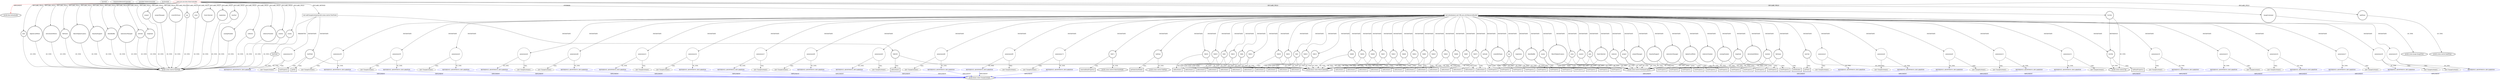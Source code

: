 digraph {
baseInfo[graphId=1800,category="extension_graph",isAnonymous=false,possibleRelation=true]
frameworkRelatedTypesInfo[0="javafx.fxml.Initializable"]
possibleCollaborationsInfo[0="1800~OVERRIDING_METHOD_DECLARATION-INSTANTIATION-~javafx.fxml.Initializable ~javafx.beans.value.ChangeListener ~false~true",1="1800~CLIENT_METHOD_DECLARATION-INSTANTIATION-~javafx.fxml.Initializable ~javafx.beans.value.ChangeListener ~false~true"]
locationInfo[projectName="amau-classifier",filePath="/amau-classifier/classifier-master/src/main/java/me/data/DataController.java",contextSignature="DataController",graphId="1800"]
0[label="main.java.me.data.DataController",vertexType="ROOT_CLIENT_CLASS_DECLARATION",isFrameworkType=false,color=red]
1[label="javafx.fxml.Initializable",vertexType="FRAMEWORK_INTERFACE_TYPE",isFrameworkType=true,peripheries=2]
2[label="catalogNumber",vertexType="FIELD_DECLARATION",isFrameworkType=true,peripheries=2,shape=circle]
3[label="javafx.scene.control.TextField",vertexType="FRAMEWORK_CLASS_TYPE",isFrameworkType=true,peripheries=2]
4[label="collector",vertexType="FIELD_DECLARATION",isFrameworkType=true,peripheries=2,shape=circle]
6[label="collectorNumber",vertexType="FIELD_DECLARATION",isFrameworkType=true,peripheries=2,shape=circle]
8[label="country",vertexType="FIELD_DECLARATION",isFrameworkType=true,peripheries=2,shape=circle]
10[label="county",vertexType="FIELD_DECLARATION",isFrameworkType=true,peripheries=2,shape=circle]
12[label="date",vertexType="FIELD_DECLARATION",isFrameworkType=true,peripheries=2,shape=circle]
14[label="digitalCardWork",vertexType="FIELD_DECLARATION",isFrameworkType=true,peripheries=2,shape=circle]
16[label="elevationInMeters",vertexType="FIELD_DECLARATION",isFrameworkType=true,peripheries=2,shape=circle]
18[label="fileName",vertexType="FIELD_DECLARATION",isFrameworkType=true,peripheries=2,shape=circle]
20[label="filmOrDigitalCamera",vertexType="FIELD_DECLARATION",isFrameworkType=true,peripheries=2,shape=circle]
22[label="finantialSupport",vertexType="FIELD_DECLARATION",isFrameworkType=true,peripheries=2,shape=circle]
24[label="identifiedBy",vertexType="FIELD_DECLARATION",isFrameworkType=true,peripheries=2,shape=circle]
26[label="imageContainer",vertexType="FIELD_DECLARATION",isFrameworkType=true,peripheries=2,shape=circle]
27[label="javafx.scene.image.ImageView",vertexType="FRAMEWORK_CLASS_TYPE",isFrameworkType=true,peripheries=2]
28[label="laboratoryManager",vertexType="FIELD_DECLARATION",isFrameworkType=true,peripheries=2,shape=circle]
30[label="latitude",vertexType="FIELD_DECLARATION",isFrameworkType=true,peripheries=2,shape=circle]
32[label="liveTab",vertexType="FIELD_DECLARATION",isFrameworkType=true,peripheries=2,shape=circle]
33[label="javafx.scene.control.Tab",vertexType="FRAMEWORK_CLASS_TYPE",isFrameworkType=true,peripheries=2]
34[label="longitude",vertexType="FIELD_DECLARATION",isFrameworkType=true,peripheries=2,shape=circle]
36[label="project",vertexType="FIELD_DECLARATION",isFrameworkType=true,peripheries=2,shape=circle]
38[label="projectManager",vertexType="FIELD_DECLARATION",isFrameworkType=true,peripheries=2,shape=circle]
40[label="scientificName",vertexType="FIELD_DECLARATION",isFrameworkType=true,peripheries=2,shape=circle]
42[label="sex",vertexType="FIELD_DECLARATION",isFrameworkType=true,peripheries=2,shape=circle]
44[label="splitPane",vertexType="FIELD_DECLARATION",isFrameworkType=true,peripheries=2,shape=circle]
45[label="javafx.scene.control.SplitPane",vertexType="FRAMEWORK_CLASS_TYPE",isFrameworkType=true,peripheries=2]
46[label="state",vertexType="FIELD_DECLARATION",isFrameworkType=true,peripheries=2,shape=circle]
48[label="timeCollected",vertexType="FIELD_DECLARATION",isFrameworkType=true,peripheries=2,shape=circle]
50[label="vegetation",vertexType="FIELD_DECLARATION",isFrameworkType=true,peripheries=2,shape=circle]
52[label="weather",vertexType="FIELD_DECLARATION",isFrameworkType=true,peripheries=2,shape=circle]
54[label="void initialize(java.net.URL,java.util.ResourceBundle)",vertexType="OVERRIDING_METHOD_DECLARATION",isFrameworkType=false,shape=box]
55[label="fileName",vertexType="VARIABLE_EXPRESION",isFrameworkType=true,peripheries=2,shape=circle]
57[label="javafx.scene.control.TextInputControl",vertexType="FRAMEWORK_CLASS_TYPE",isFrameworkType=true,peripheries=2]
56[label="setEditable()",vertexType="INSIDE_CALL",isFrameworkType=true,peripheries=2,shape=box]
58[label="VAR1",vertexType="VARIABLE_EXPRESION",isFrameworkType=true,peripheries=2,shape=circle]
60[label="javafx.beans.value.ObservableValue",vertexType="FRAMEWORK_INTERFACE_TYPE",isFrameworkType=true,peripheries=2]
59[label="addListener()",vertexType="INSIDE_CALL",isFrameworkType=true,peripheries=2,shape=box]
61[label="scientificName",vertexType="VARIABLE_EXPRESION",isFrameworkType=true,peripheries=2,shape=circle]
62[label="textProperty()",vertexType="INSIDE_CALL",isFrameworkType=true,peripheries=2,shape=box]
65[label="anonymous3",vertexType="VARIABLE_EXPRESION",isFrameworkType=false,shape=circle]
66[label="REFERENCE_ANONYMOUS_DECLARATION",vertexType="REFERENCE_ANONYMOUS_DECLARATION",isFrameworkType=false,color=blue]
67[label="javafx.beans.value.ChangeListener",vertexType="FRAMEWORK_INTERFACE_TYPE",isFrameworkType=true,peripheries=2]
64[label="new ChangeListener()",vertexType="CONSTRUCTOR_CALL",isFrameworkType=false]
68[label="VAR4",vertexType="VARIABLE_EXPRESION",isFrameworkType=true,peripheries=2,shape=circle]
69[label="addListener()",vertexType="INSIDE_CALL",isFrameworkType=true,peripheries=2,shape=box]
71[label="sex",vertexType="VARIABLE_EXPRESION",isFrameworkType=true,peripheries=2,shape=circle]
72[label="textProperty()",vertexType="INSIDE_CALL",isFrameworkType=true,peripheries=2,shape=box]
75[label="anonymous6",vertexType="VARIABLE_EXPRESION",isFrameworkType=false,shape=circle]
76[label="REFERENCE_ANONYMOUS_DECLARATION",vertexType="REFERENCE_ANONYMOUS_DECLARATION",isFrameworkType=false,color=blue]
74[label="new ChangeListener()",vertexType="CONSTRUCTOR_CALL",isFrameworkType=false]
78[label="VAR7",vertexType="VARIABLE_EXPRESION",isFrameworkType=true,peripheries=2,shape=circle]
79[label="addListener()",vertexType="INSIDE_CALL",isFrameworkType=true,peripheries=2,shape=box]
81[label="latitude",vertexType="VARIABLE_EXPRESION",isFrameworkType=true,peripheries=2,shape=circle]
82[label="textProperty()",vertexType="INSIDE_CALL",isFrameworkType=true,peripheries=2,shape=box]
85[label="anonymous9",vertexType="VARIABLE_EXPRESION",isFrameworkType=false,shape=circle]
86[label="REFERENCE_ANONYMOUS_DECLARATION",vertexType="REFERENCE_ANONYMOUS_DECLARATION",isFrameworkType=false,color=blue]
84[label="new ChangeListener()",vertexType="CONSTRUCTOR_CALL",isFrameworkType=false]
88[label="VAR10",vertexType="VARIABLE_EXPRESION",isFrameworkType=true,peripheries=2,shape=circle]
89[label="addListener()",vertexType="INSIDE_CALL",isFrameworkType=true,peripheries=2,shape=box]
91[label="longitude",vertexType="VARIABLE_EXPRESION",isFrameworkType=true,peripheries=2,shape=circle]
92[label="textProperty()",vertexType="INSIDE_CALL",isFrameworkType=true,peripheries=2,shape=box]
95[label="anonymous12",vertexType="VARIABLE_EXPRESION",isFrameworkType=false,shape=circle]
96[label="REFERENCE_ANONYMOUS_DECLARATION",vertexType="REFERENCE_ANONYMOUS_DECLARATION",isFrameworkType=false,color=blue]
94[label="new ChangeListener()",vertexType="CONSTRUCTOR_CALL",isFrameworkType=false]
98[label="VAR13",vertexType="VARIABLE_EXPRESION",isFrameworkType=true,peripheries=2,shape=circle]
99[label="addListener()",vertexType="INSIDE_CALL",isFrameworkType=true,peripheries=2,shape=box]
101[label="elevationInMeters",vertexType="VARIABLE_EXPRESION",isFrameworkType=true,peripheries=2,shape=circle]
102[label="textProperty()",vertexType="INSIDE_CALL",isFrameworkType=true,peripheries=2,shape=box]
105[label="anonymous15",vertexType="VARIABLE_EXPRESION",isFrameworkType=false,shape=circle]
106[label="REFERENCE_ANONYMOUS_DECLARATION",vertexType="REFERENCE_ANONYMOUS_DECLARATION",isFrameworkType=false,color=blue]
104[label="new ChangeListener()",vertexType="CONSTRUCTOR_CALL",isFrameworkType=false]
108[label="VAR16",vertexType="VARIABLE_EXPRESION",isFrameworkType=true,peripheries=2,shape=circle]
109[label="addListener()",vertexType="INSIDE_CALL",isFrameworkType=true,peripheries=2,shape=box]
111[label="weather",vertexType="VARIABLE_EXPRESION",isFrameworkType=true,peripheries=2,shape=circle]
112[label="textProperty()",vertexType="INSIDE_CALL",isFrameworkType=true,peripheries=2,shape=box]
115[label="anonymous18",vertexType="VARIABLE_EXPRESION",isFrameworkType=false,shape=circle]
116[label="REFERENCE_ANONYMOUS_DECLARATION",vertexType="REFERENCE_ANONYMOUS_DECLARATION",isFrameworkType=false,color=blue]
114[label="new ChangeListener()",vertexType="CONSTRUCTOR_CALL",isFrameworkType=false]
118[label="VAR19",vertexType="VARIABLE_EXPRESION",isFrameworkType=true,peripheries=2,shape=circle]
119[label="addListener()",vertexType="INSIDE_CALL",isFrameworkType=true,peripheries=2,shape=box]
121[label="vegetation",vertexType="VARIABLE_EXPRESION",isFrameworkType=true,peripheries=2,shape=circle]
122[label="textProperty()",vertexType="INSIDE_CALL",isFrameworkType=true,peripheries=2,shape=box]
125[label="anonymous21",vertexType="VARIABLE_EXPRESION",isFrameworkType=false,shape=circle]
126[label="REFERENCE_ANONYMOUS_DECLARATION",vertexType="REFERENCE_ANONYMOUS_DECLARATION",isFrameworkType=false,color=blue]
124[label="new ChangeListener()",vertexType="CONSTRUCTOR_CALL",isFrameworkType=false]
128[label="VAR22",vertexType="VARIABLE_EXPRESION",isFrameworkType=true,peripheries=2,shape=circle]
129[label="addListener()",vertexType="INSIDE_CALL",isFrameworkType=true,peripheries=2,shape=box]
131[label="county",vertexType="VARIABLE_EXPRESION",isFrameworkType=true,peripheries=2,shape=circle]
132[label="textProperty()",vertexType="INSIDE_CALL",isFrameworkType=true,peripheries=2,shape=box]
135[label="anonymous24",vertexType="VARIABLE_EXPRESION",isFrameworkType=false,shape=circle]
136[label="REFERENCE_ANONYMOUS_DECLARATION",vertexType="REFERENCE_ANONYMOUS_DECLARATION",isFrameworkType=false,color=blue]
134[label="new ChangeListener()",vertexType="CONSTRUCTOR_CALL",isFrameworkType=false]
138[label="VAR25",vertexType="VARIABLE_EXPRESION",isFrameworkType=true,peripheries=2,shape=circle]
139[label="addListener()",vertexType="INSIDE_CALL",isFrameworkType=true,peripheries=2,shape=box]
141[label="state",vertexType="VARIABLE_EXPRESION",isFrameworkType=true,peripheries=2,shape=circle]
142[label="textProperty()",vertexType="INSIDE_CALL",isFrameworkType=true,peripheries=2,shape=box]
145[label="anonymous27",vertexType="VARIABLE_EXPRESION",isFrameworkType=false,shape=circle]
146[label="REFERENCE_ANONYMOUS_DECLARATION",vertexType="REFERENCE_ANONYMOUS_DECLARATION",isFrameworkType=false,color=blue]
144[label="new ChangeListener()",vertexType="CONSTRUCTOR_CALL",isFrameworkType=false]
148[label="VAR28",vertexType="VARIABLE_EXPRESION",isFrameworkType=true,peripheries=2,shape=circle]
149[label="addListener()",vertexType="INSIDE_CALL",isFrameworkType=true,peripheries=2,shape=box]
151[label="country",vertexType="VARIABLE_EXPRESION",isFrameworkType=true,peripheries=2,shape=circle]
152[label="textProperty()",vertexType="INSIDE_CALL",isFrameworkType=true,peripheries=2,shape=box]
155[label="anonymous30",vertexType="VARIABLE_EXPRESION",isFrameworkType=false,shape=circle]
156[label="REFERENCE_ANONYMOUS_DECLARATION",vertexType="REFERENCE_ANONYMOUS_DECLARATION",isFrameworkType=false,color=blue]
154[label="new ChangeListener()",vertexType="CONSTRUCTOR_CALL",isFrameworkType=false]
158[label="VAR31",vertexType="VARIABLE_EXPRESION",isFrameworkType=true,peripheries=2,shape=circle]
159[label="addListener()",vertexType="INSIDE_CALL",isFrameworkType=true,peripheries=2,shape=box]
161[label="date",vertexType="VARIABLE_EXPRESION",isFrameworkType=true,peripheries=2,shape=circle]
162[label="textProperty()",vertexType="INSIDE_CALL",isFrameworkType=true,peripheries=2,shape=box]
165[label="anonymous33",vertexType="VARIABLE_EXPRESION",isFrameworkType=false,shape=circle]
166[label="REFERENCE_ANONYMOUS_DECLARATION",vertexType="REFERENCE_ANONYMOUS_DECLARATION",isFrameworkType=false,color=blue]
164[label="new ChangeListener()",vertexType="CONSTRUCTOR_CALL",isFrameworkType=false]
168[label="VAR34",vertexType="VARIABLE_EXPRESION",isFrameworkType=true,peripheries=2,shape=circle]
169[label="addListener()",vertexType="INSIDE_CALL",isFrameworkType=true,peripheries=2,shape=box]
171[label="timeCollected",vertexType="VARIABLE_EXPRESION",isFrameworkType=true,peripheries=2,shape=circle]
172[label="textProperty()",vertexType="INSIDE_CALL",isFrameworkType=true,peripheries=2,shape=box]
175[label="anonymous36",vertexType="VARIABLE_EXPRESION",isFrameworkType=false,shape=circle]
176[label="REFERENCE_ANONYMOUS_DECLARATION",vertexType="REFERENCE_ANONYMOUS_DECLARATION",isFrameworkType=false,color=blue]
174[label="new ChangeListener()",vertexType="CONSTRUCTOR_CALL",isFrameworkType=false]
178[label="VAR37",vertexType="VARIABLE_EXPRESION",isFrameworkType=true,peripheries=2,shape=circle]
179[label="addListener()",vertexType="INSIDE_CALL",isFrameworkType=true,peripheries=2,shape=box]
181[label="collector",vertexType="VARIABLE_EXPRESION",isFrameworkType=true,peripheries=2,shape=circle]
182[label="textProperty()",vertexType="INSIDE_CALL",isFrameworkType=true,peripheries=2,shape=box]
185[label="anonymous39",vertexType="VARIABLE_EXPRESION",isFrameworkType=false,shape=circle]
186[label="REFERENCE_ANONYMOUS_DECLARATION",vertexType="REFERENCE_ANONYMOUS_DECLARATION",isFrameworkType=false,color=blue]
184[label="new ChangeListener()",vertexType="CONSTRUCTOR_CALL",isFrameworkType=false]
188[label="VAR40",vertexType="VARIABLE_EXPRESION",isFrameworkType=true,peripheries=2,shape=circle]
189[label="addListener()",vertexType="INSIDE_CALL",isFrameworkType=true,peripheries=2,shape=box]
191[label="collectorNumber",vertexType="VARIABLE_EXPRESION",isFrameworkType=true,peripheries=2,shape=circle]
192[label="textProperty()",vertexType="INSIDE_CALL",isFrameworkType=true,peripheries=2,shape=box]
195[label="anonymous42",vertexType="VARIABLE_EXPRESION",isFrameworkType=false,shape=circle]
196[label="REFERENCE_ANONYMOUS_DECLARATION",vertexType="REFERENCE_ANONYMOUS_DECLARATION",isFrameworkType=false,color=blue]
194[label="new ChangeListener()",vertexType="CONSTRUCTOR_CALL",isFrameworkType=false]
198[label="VAR43",vertexType="VARIABLE_EXPRESION",isFrameworkType=true,peripheries=2,shape=circle]
199[label="addListener()",vertexType="INSIDE_CALL",isFrameworkType=true,peripheries=2,shape=box]
201[label="catalogNumber",vertexType="VARIABLE_EXPRESION",isFrameworkType=true,peripheries=2,shape=circle]
202[label="textProperty()",vertexType="INSIDE_CALL",isFrameworkType=true,peripheries=2,shape=box]
205[label="anonymous45",vertexType="VARIABLE_EXPRESION",isFrameworkType=false,shape=circle]
206[label="REFERENCE_ANONYMOUS_DECLARATION",vertexType="REFERENCE_ANONYMOUS_DECLARATION",isFrameworkType=false,color=blue]
204[label="new ChangeListener()",vertexType="CONSTRUCTOR_CALL",isFrameworkType=false]
208[label="VAR46",vertexType="VARIABLE_EXPRESION",isFrameworkType=true,peripheries=2,shape=circle]
209[label="addListener()",vertexType="INSIDE_CALL",isFrameworkType=true,peripheries=2,shape=box]
211[label="identifiedBy",vertexType="VARIABLE_EXPRESION",isFrameworkType=true,peripheries=2,shape=circle]
212[label="textProperty()",vertexType="INSIDE_CALL",isFrameworkType=true,peripheries=2,shape=box]
215[label="anonymous48",vertexType="VARIABLE_EXPRESION",isFrameworkType=false,shape=circle]
216[label="REFERENCE_ANONYMOUS_DECLARATION",vertexType="REFERENCE_ANONYMOUS_DECLARATION",isFrameworkType=false,color=blue]
214[label="new ChangeListener()",vertexType="CONSTRUCTOR_CALL",isFrameworkType=false]
218[label="VAR49",vertexType="VARIABLE_EXPRESION",isFrameworkType=true,peripheries=2,shape=circle]
219[label="addListener()",vertexType="INSIDE_CALL",isFrameworkType=true,peripheries=2,shape=box]
221[label="filmOrDigitalCamera",vertexType="VARIABLE_EXPRESION",isFrameworkType=true,peripheries=2,shape=circle]
222[label="textProperty()",vertexType="INSIDE_CALL",isFrameworkType=true,peripheries=2,shape=box]
225[label="anonymous51",vertexType="VARIABLE_EXPRESION",isFrameworkType=false,shape=circle]
226[label="REFERENCE_ANONYMOUS_DECLARATION",vertexType="REFERENCE_ANONYMOUS_DECLARATION",isFrameworkType=false,color=blue]
224[label="new ChangeListener()",vertexType="CONSTRUCTOR_CALL",isFrameworkType=false]
228[label="VAR52",vertexType="VARIABLE_EXPRESION",isFrameworkType=true,peripheries=2,shape=circle]
229[label="addListener()",vertexType="INSIDE_CALL",isFrameworkType=true,peripheries=2,shape=box]
231[label="project",vertexType="VARIABLE_EXPRESION",isFrameworkType=true,peripheries=2,shape=circle]
232[label="textProperty()",vertexType="INSIDE_CALL",isFrameworkType=true,peripheries=2,shape=box]
235[label="anonymous54",vertexType="VARIABLE_EXPRESION",isFrameworkType=false,shape=circle]
236[label="REFERENCE_ANONYMOUS_DECLARATION",vertexType="REFERENCE_ANONYMOUS_DECLARATION",isFrameworkType=false,color=blue]
234[label="new ChangeListener()",vertexType="CONSTRUCTOR_CALL",isFrameworkType=false]
238[label="VAR55",vertexType="VARIABLE_EXPRESION",isFrameworkType=true,peripheries=2,shape=circle]
239[label="addListener()",vertexType="INSIDE_CALL",isFrameworkType=true,peripheries=2,shape=box]
241[label="projectManager",vertexType="VARIABLE_EXPRESION",isFrameworkType=true,peripheries=2,shape=circle]
242[label="textProperty()",vertexType="INSIDE_CALL",isFrameworkType=true,peripheries=2,shape=box]
245[label="anonymous57",vertexType="VARIABLE_EXPRESION",isFrameworkType=false,shape=circle]
246[label="REFERENCE_ANONYMOUS_DECLARATION",vertexType="REFERENCE_ANONYMOUS_DECLARATION",isFrameworkType=false,color=blue]
244[label="new ChangeListener()",vertexType="CONSTRUCTOR_CALL",isFrameworkType=false]
248[label="VAR58",vertexType="VARIABLE_EXPRESION",isFrameworkType=true,peripheries=2,shape=circle]
249[label="addListener()",vertexType="INSIDE_CALL",isFrameworkType=true,peripheries=2,shape=box]
251[label="finantialSupport",vertexType="VARIABLE_EXPRESION",isFrameworkType=true,peripheries=2,shape=circle]
252[label="textProperty()",vertexType="INSIDE_CALL",isFrameworkType=true,peripheries=2,shape=box]
255[label="anonymous60",vertexType="VARIABLE_EXPRESION",isFrameworkType=false,shape=circle]
256[label="REFERENCE_ANONYMOUS_DECLARATION",vertexType="REFERENCE_ANONYMOUS_DECLARATION",isFrameworkType=false,color=blue]
254[label="new ChangeListener()",vertexType="CONSTRUCTOR_CALL",isFrameworkType=false]
258[label="VAR61",vertexType="VARIABLE_EXPRESION",isFrameworkType=true,peripheries=2,shape=circle]
259[label="addListener()",vertexType="INSIDE_CALL",isFrameworkType=true,peripheries=2,shape=box]
261[label="laboratoryManager",vertexType="VARIABLE_EXPRESION",isFrameworkType=true,peripheries=2,shape=circle]
262[label="textProperty()",vertexType="INSIDE_CALL",isFrameworkType=true,peripheries=2,shape=box]
265[label="anonymous63",vertexType="VARIABLE_EXPRESION",isFrameworkType=false,shape=circle]
266[label="REFERENCE_ANONYMOUS_DECLARATION",vertexType="REFERENCE_ANONYMOUS_DECLARATION",isFrameworkType=false,color=blue]
264[label="new ChangeListener()",vertexType="CONSTRUCTOR_CALL",isFrameworkType=false]
268[label="VAR64",vertexType="VARIABLE_EXPRESION",isFrameworkType=true,peripheries=2,shape=circle]
269[label="addListener()",vertexType="INSIDE_CALL",isFrameworkType=true,peripheries=2,shape=box]
271[label="digitalCardWork",vertexType="VARIABLE_EXPRESION",isFrameworkType=true,peripheries=2,shape=circle]
272[label="textProperty()",vertexType="INSIDE_CALL",isFrameworkType=true,peripheries=2,shape=box]
275[label="anonymous66",vertexType="VARIABLE_EXPRESION",isFrameworkType=false,shape=circle]
276[label="REFERENCE_ANONYMOUS_DECLARATION",vertexType="REFERENCE_ANONYMOUS_DECLARATION",isFrameworkType=false,color=blue]
274[label="new ChangeListener()",vertexType="CONSTRUCTOR_CALL",isFrameworkType=false]
278[label="VAR67",vertexType="VARIABLE_EXPRESION",isFrameworkType=true,peripheries=2,shape=circle]
279[label="addListener()",vertexType="INSIDE_CALL",isFrameworkType=true,peripheries=2,shape=box]
281[label="liveTab",vertexType="VARIABLE_EXPRESION",isFrameworkType=true,peripheries=2,shape=circle]
282[label="tabPaneProperty()",vertexType="INSIDE_CALL",isFrameworkType=true,peripheries=2,shape=box]
285[label="anonymous69",vertexType="VARIABLE_EXPRESION",isFrameworkType=false,shape=circle]
286[label="REFERENCE_ANONYMOUS_DECLARATION",vertexType="REFERENCE_ANONYMOUS_DECLARATION",isFrameworkType=false,color=blue]
284[label="new ChangeListener()",vertexType="CONSTRUCTOR_CALL",isFrameworkType=false]
288[label="VAR70",vertexType="VARIABLE_EXPRESION",isFrameworkType=true,peripheries=2,shape=circle]
289[label="addListener()",vertexType="INSIDE_CALL",isFrameworkType=true,peripheries=2,shape=box]
291[label="VAR71",vertexType="VARIABLE_EXPRESION",isFrameworkType=true,peripheries=2,shape=circle]
293[label="javafx.scene.control.SelectionModel",vertexType="FRAMEWORK_CLASS_TYPE",isFrameworkType=true,peripheries=2]
292[label="selectedItemProperty()",vertexType="INSIDE_CALL",isFrameworkType=true,peripheries=2,shape=box]
294[label="tabPane",vertexType="VARIABLE_EXPRESION",isFrameworkType=true,peripheries=2,shape=circle]
296[label="javafx.scene.control.TabPane",vertexType="FRAMEWORK_CLASS_TYPE",isFrameworkType=true,peripheries=2]
295[label="getSelectionModel()",vertexType="INSIDE_CALL",isFrameworkType=true,peripheries=2,shape=box]
298[label="anonymous73",vertexType="VARIABLE_EXPRESION",isFrameworkType=false,shape=circle]
299[label="REFERENCE_ANONYMOUS_DECLARATION",vertexType="REFERENCE_ANONYMOUS_DECLARATION",isFrameworkType=false,color=blue]
297[label="new ChangeListener()",vertexType="CONSTRUCTOR_CALL",isFrameworkType=false]
301[label="newTab",vertexType="VARIABLE_EXPRESION",isFrameworkType=true,peripheries=2,shape=circle]
302[label="getText()",vertexType="INSIDE_CALL",isFrameworkType=true,peripheries=2,shape=box]
380[label="void addChangeListener(javafx.scene.control.TextField)",vertexType="CLIENT_METHOD_DECLARATION",isFrameworkType=false,shape=box]
381[label="textField",vertexType="PARAMETER_DECLARATION",isFrameworkType=true,peripheries=2]
383[label="VAR100",vertexType="VARIABLE_EXPRESION",isFrameworkType=true,peripheries=2,shape=circle]
384[label="addListener()",vertexType="INSIDE_CALL",isFrameworkType=true,peripheries=2,shape=box]
386[label="textField",vertexType="VARIABLE_EXPRESION",isFrameworkType=true,peripheries=2,shape=circle]
387[label="textProperty()",vertexType="INSIDE_CALL",isFrameworkType=true,peripheries=2,shape=box]
390[label="anonymous102",vertexType="VARIABLE_EXPRESION",isFrameworkType=false,shape=circle]
391[label="REFERENCE_ANONYMOUS_DECLARATION",vertexType="REFERENCE_ANONYMOUS_DECLARATION",isFrameworkType=false,color=blue]
389[label="new ChangeListener()",vertexType="CONSTRUCTOR_CALL",isFrameworkType=false]
394[label="getId()",vertexType="INSIDE_CALL",isFrameworkType=true,peripheries=2,shape=box]
0->1[label="IMPLEMENT",color=red]
0->2[label="DECLARE_FIELD"]
2->3[label="OF_TYPE"]
0->4[label="DECLARE_FIELD"]
4->3[label="OF_TYPE"]
0->6[label="DECLARE_FIELD"]
6->3[label="OF_TYPE"]
0->8[label="DECLARE_FIELD"]
8->3[label="OF_TYPE"]
0->10[label="DECLARE_FIELD"]
10->3[label="OF_TYPE"]
0->12[label="DECLARE_FIELD"]
12->3[label="OF_TYPE"]
0->14[label="DECLARE_FIELD"]
14->3[label="OF_TYPE"]
0->16[label="DECLARE_FIELD"]
16->3[label="OF_TYPE"]
0->18[label="DECLARE_FIELD"]
18->3[label="OF_TYPE"]
0->20[label="DECLARE_FIELD"]
20->3[label="OF_TYPE"]
0->22[label="DECLARE_FIELD"]
22->3[label="OF_TYPE"]
0->24[label="DECLARE_FIELD"]
24->3[label="OF_TYPE"]
0->26[label="DECLARE_FIELD"]
26->27[label="OF_TYPE"]
0->28[label="DECLARE_FIELD"]
28->3[label="OF_TYPE"]
0->30[label="DECLARE_FIELD"]
30->3[label="OF_TYPE"]
0->32[label="DECLARE_FIELD"]
32->33[label="OF_TYPE"]
0->34[label="DECLARE_FIELD"]
34->3[label="OF_TYPE"]
0->36[label="DECLARE_FIELD"]
36->3[label="OF_TYPE"]
0->38[label="DECLARE_FIELD"]
38->3[label="OF_TYPE"]
0->40[label="DECLARE_FIELD"]
40->3[label="OF_TYPE"]
0->42[label="DECLARE_FIELD"]
42->3[label="OF_TYPE"]
0->44[label="DECLARE_FIELD"]
44->45[label="OF_TYPE"]
0->46[label="DECLARE_FIELD"]
46->3[label="OF_TYPE"]
0->48[label="DECLARE_FIELD"]
48->3[label="OF_TYPE"]
0->50[label="DECLARE_FIELD"]
50->3[label="OF_TYPE"]
0->52[label="DECLARE_FIELD"]
52->3[label="OF_TYPE"]
0->54[label="OVERRIDE"]
54->55[label="INSTANTIATE"]
55->57[label="OF_TYPE"]
55->56[label="CALL"]
54->58[label="INSTANTIATE"]
58->60[label="OF_TYPE"]
58->59[label="CALL"]
54->61[label="INSTANTIATE"]
61->57[label="OF_TYPE"]
61->62[label="CALL"]
54->65[label="INSTANTIATE"]
66->67[label="IMPLEMENT",color=blue]
65->66[label="OF_TYPE"]
65->64[label="CALL"]
54->68[label="INSTANTIATE"]
68->60[label="OF_TYPE"]
68->69[label="CALL"]
54->71[label="INSTANTIATE"]
71->57[label="OF_TYPE"]
71->72[label="CALL"]
54->75[label="INSTANTIATE"]
76->67[label="IMPLEMENT",color=blue]
75->76[label="OF_TYPE"]
75->74[label="CALL"]
54->78[label="INSTANTIATE"]
78->60[label="OF_TYPE"]
78->79[label="CALL"]
54->81[label="INSTANTIATE"]
81->57[label="OF_TYPE"]
81->82[label="CALL"]
54->85[label="INSTANTIATE"]
86->67[label="IMPLEMENT",color=blue]
85->86[label="OF_TYPE"]
85->84[label="CALL"]
54->88[label="INSTANTIATE"]
88->60[label="OF_TYPE"]
88->89[label="CALL"]
54->91[label="INSTANTIATE"]
91->57[label="OF_TYPE"]
91->92[label="CALL"]
54->95[label="INSTANTIATE"]
96->67[label="IMPLEMENT",color=blue]
95->96[label="OF_TYPE"]
95->94[label="CALL"]
54->98[label="INSTANTIATE"]
98->60[label="OF_TYPE"]
98->99[label="CALL"]
54->101[label="INSTANTIATE"]
101->57[label="OF_TYPE"]
101->102[label="CALL"]
54->105[label="INSTANTIATE"]
106->67[label="IMPLEMENT",color=blue]
105->106[label="OF_TYPE"]
105->104[label="CALL"]
54->108[label="INSTANTIATE"]
108->60[label="OF_TYPE"]
108->109[label="CALL"]
54->111[label="INSTANTIATE"]
111->57[label="OF_TYPE"]
111->112[label="CALL"]
54->115[label="INSTANTIATE"]
116->67[label="IMPLEMENT",color=blue]
115->116[label="OF_TYPE"]
115->114[label="CALL"]
54->118[label="INSTANTIATE"]
118->60[label="OF_TYPE"]
118->119[label="CALL"]
54->121[label="INSTANTIATE"]
121->57[label="OF_TYPE"]
121->122[label="CALL"]
54->125[label="INSTANTIATE"]
126->67[label="IMPLEMENT",color=blue]
125->126[label="OF_TYPE"]
125->124[label="CALL"]
54->128[label="INSTANTIATE"]
128->60[label="OF_TYPE"]
128->129[label="CALL"]
54->131[label="INSTANTIATE"]
131->57[label="OF_TYPE"]
131->132[label="CALL"]
54->135[label="INSTANTIATE"]
136->67[label="IMPLEMENT",color=blue]
135->136[label="OF_TYPE"]
135->134[label="CALL"]
54->138[label="INSTANTIATE"]
138->60[label="OF_TYPE"]
138->139[label="CALL"]
54->141[label="INSTANTIATE"]
141->57[label="OF_TYPE"]
141->142[label="CALL"]
54->145[label="INSTANTIATE"]
146->67[label="IMPLEMENT",color=blue]
145->146[label="OF_TYPE"]
145->144[label="CALL"]
54->148[label="INSTANTIATE"]
148->60[label="OF_TYPE"]
148->149[label="CALL"]
54->151[label="INSTANTIATE"]
151->57[label="OF_TYPE"]
151->152[label="CALL"]
54->155[label="INSTANTIATE"]
156->67[label="IMPLEMENT",color=blue]
155->156[label="OF_TYPE"]
155->154[label="CALL"]
54->158[label="INSTANTIATE"]
158->60[label="OF_TYPE"]
158->159[label="CALL"]
54->161[label="INSTANTIATE"]
161->57[label="OF_TYPE"]
161->162[label="CALL"]
54->165[label="INSTANTIATE"]
166->67[label="IMPLEMENT",color=blue]
165->166[label="OF_TYPE"]
165->164[label="CALL"]
54->168[label="INSTANTIATE"]
168->60[label="OF_TYPE"]
168->169[label="CALL"]
54->171[label="INSTANTIATE"]
171->57[label="OF_TYPE"]
171->172[label="CALL"]
54->175[label="INSTANTIATE"]
176->67[label="IMPLEMENT",color=blue]
175->176[label="OF_TYPE"]
175->174[label="CALL"]
54->178[label="INSTANTIATE"]
178->60[label="OF_TYPE"]
178->179[label="CALL"]
54->181[label="INSTANTIATE"]
181->57[label="OF_TYPE"]
181->182[label="CALL"]
54->185[label="INSTANTIATE"]
186->67[label="IMPLEMENT",color=blue]
185->186[label="OF_TYPE"]
185->184[label="CALL"]
54->188[label="INSTANTIATE"]
188->60[label="OF_TYPE"]
188->189[label="CALL"]
54->191[label="INSTANTIATE"]
191->57[label="OF_TYPE"]
191->192[label="CALL"]
54->195[label="INSTANTIATE"]
196->67[label="IMPLEMENT",color=blue]
195->196[label="OF_TYPE"]
195->194[label="CALL"]
54->198[label="INSTANTIATE"]
198->60[label="OF_TYPE"]
198->199[label="CALL"]
54->201[label="INSTANTIATE"]
201->57[label="OF_TYPE"]
201->202[label="CALL"]
54->205[label="INSTANTIATE"]
206->67[label="IMPLEMENT",color=blue]
205->206[label="OF_TYPE"]
205->204[label="CALL"]
54->208[label="INSTANTIATE"]
208->60[label="OF_TYPE"]
208->209[label="CALL"]
54->211[label="INSTANTIATE"]
211->57[label="OF_TYPE"]
211->212[label="CALL"]
54->215[label="INSTANTIATE"]
216->67[label="IMPLEMENT",color=blue]
215->216[label="OF_TYPE"]
215->214[label="CALL"]
54->218[label="INSTANTIATE"]
218->60[label="OF_TYPE"]
218->219[label="CALL"]
54->221[label="INSTANTIATE"]
221->57[label="OF_TYPE"]
221->222[label="CALL"]
54->225[label="INSTANTIATE"]
226->67[label="IMPLEMENT",color=blue]
225->226[label="OF_TYPE"]
225->224[label="CALL"]
54->228[label="INSTANTIATE"]
228->60[label="OF_TYPE"]
228->229[label="CALL"]
54->231[label="INSTANTIATE"]
231->57[label="OF_TYPE"]
231->232[label="CALL"]
54->235[label="INSTANTIATE"]
236->67[label="IMPLEMENT",color=blue]
235->236[label="OF_TYPE"]
235->234[label="CALL"]
54->238[label="INSTANTIATE"]
238->60[label="OF_TYPE"]
238->239[label="CALL"]
54->241[label="INSTANTIATE"]
241->57[label="OF_TYPE"]
241->242[label="CALL"]
54->245[label="INSTANTIATE"]
246->67[label="IMPLEMENT",color=blue]
245->246[label="OF_TYPE"]
245->244[label="CALL"]
54->248[label="INSTANTIATE"]
248->60[label="OF_TYPE"]
248->249[label="CALL"]
54->251[label="INSTANTIATE"]
251->57[label="OF_TYPE"]
251->252[label="CALL"]
54->255[label="INSTANTIATE"]
256->67[label="IMPLEMENT",color=blue]
255->256[label="OF_TYPE"]
255->254[label="CALL"]
54->258[label="INSTANTIATE"]
258->60[label="OF_TYPE"]
258->259[label="CALL"]
54->261[label="INSTANTIATE"]
261->57[label="OF_TYPE"]
261->262[label="CALL"]
54->265[label="INSTANTIATE"]
266->67[label="IMPLEMENT",color=blue]
265->266[label="OF_TYPE"]
265->264[label="CALL"]
54->268[label="INSTANTIATE"]
268->60[label="OF_TYPE"]
268->269[label="CALL"]
54->271[label="INSTANTIATE"]
271->57[label="OF_TYPE"]
271->272[label="CALL"]
54->275[label="INSTANTIATE"]
276->67[label="IMPLEMENT",color=blue]
275->276[label="OF_TYPE"]
275->274[label="CALL"]
54->278[label="INSTANTIATE"]
278->60[label="OF_TYPE"]
278->279[label="CALL"]
54->281[label="INSTANTIATE"]
32->281[label="REFERENCE"]
281->33[label="OF_TYPE"]
281->282[label="CALL"]
54->285[label="INSTANTIATE"]
286->67[label="IMPLEMENT",color=blue]
285->286[label="OF_TYPE"]
285->284[label="CALL"]
54->288[label="INSTANTIATE"]
288->60[label="OF_TYPE"]
288->289[label="CALL"]
54->291[label="INSTANTIATE"]
291->293[label="OF_TYPE"]
291->292[label="CALL"]
54->294[label="INSTANTIATE"]
294->296[label="OF_TYPE"]
294->295[label="CALL"]
54->298[label="INSTANTIATE"]
299->67[label="IMPLEMENT",color=blue]
298->299[label="OF_TYPE"]
298->297[label="CALL"]
54->301[label="INSTANTIATE"]
301->33[label="OF_TYPE"]
301->302[label="CALL"]
0->380[label="DECLARE_METHOD"]
381->3[label="OF_TYPE"]
380->381[label="PARAMETER"]
380->383[label="INSTANTIATE"]
383->60[label="OF_TYPE"]
383->384[label="CALL"]
380->386[label="INSTANTIATE"]
386->57[label="OF_TYPE"]
386->387[label="CALL"]
380->390[label="INSTANTIATE"]
391->67[label="IMPLEMENT",color=blue]
390->391[label="OF_TYPE"]
390->389[label="CALL"]
386->394[label="CALL"]
}
